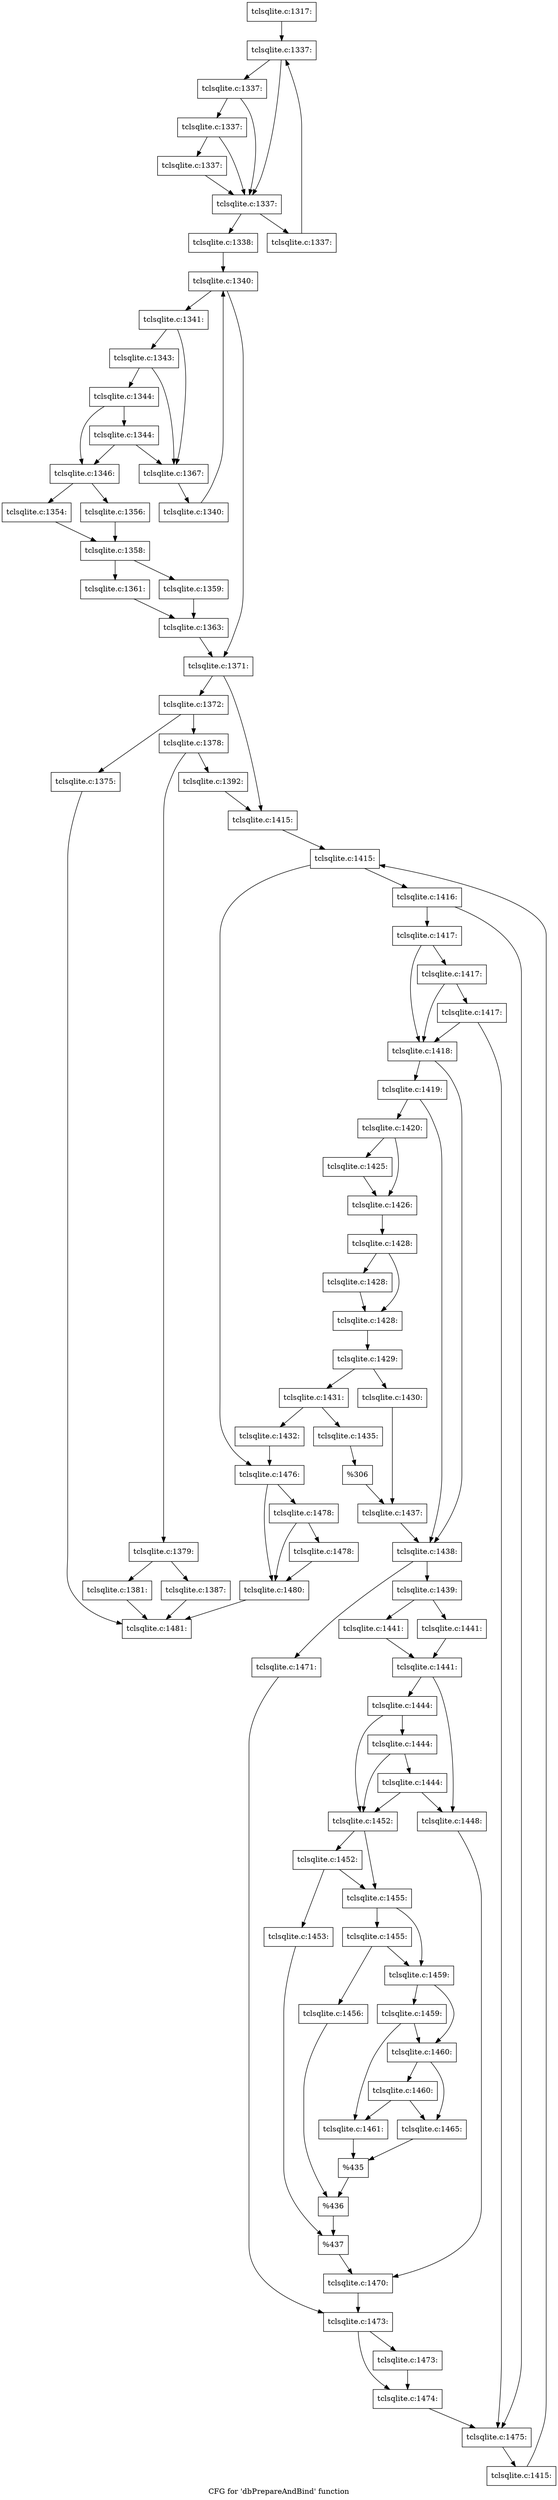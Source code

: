 digraph "CFG for 'dbPrepareAndBind' function" {
	label="CFG for 'dbPrepareAndBind' function";

	Node0x55a73578b860 [shape=record,label="{tclsqlite.c:1317:}"];
	Node0x55a73578b860 -> Node0x55a735a56820;
	Node0x55a735a56820 [shape=record,label="{tclsqlite.c:1337:}"];
	Node0x55a735a56820 -> Node0x55a735a56a00;
	Node0x55a735a56820 -> Node0x55a735a56b20;
	Node0x55a735a56b20 [shape=record,label="{tclsqlite.c:1337:}"];
	Node0x55a735a56b20 -> Node0x55a735a56a00;
	Node0x55a735a56b20 -> Node0x55a735a56aa0;
	Node0x55a735a56aa0 [shape=record,label="{tclsqlite.c:1337:}"];
	Node0x55a735a56aa0 -> Node0x55a735a56a00;
	Node0x55a735a56aa0 -> Node0x55a735a56a50;
	Node0x55a735a56a50 [shape=record,label="{tclsqlite.c:1337:}"];
	Node0x55a735a56a50 -> Node0x55a735a56a00;
	Node0x55a735a56a00 [shape=record,label="{tclsqlite.c:1337:}"];
	Node0x55a735a56a00 -> Node0x55a735a57ad0;
	Node0x55a735a56a00 -> Node0x55a735a56980;
	Node0x55a735a57ad0 [shape=record,label="{tclsqlite.c:1337:}"];
	Node0x55a735a57ad0 -> Node0x55a735a56820;
	Node0x55a735a56980 [shape=record,label="{tclsqlite.c:1338:}"];
	Node0x55a735a56980 -> Node0x55a735a584d0;
	Node0x55a735a584d0 [shape=record,label="{tclsqlite.c:1340:}"];
	Node0x55a735a584d0 -> Node0x55a735a586f0;
	Node0x55a735a584d0 -> Node0x55a735a58150;
	Node0x55a735a586f0 [shape=record,label="{tclsqlite.c:1341:}"];
	Node0x55a735a586f0 -> Node0x55a735a590d0;
	Node0x55a735a586f0 -> Node0x55a735a59000;
	Node0x55a735a590d0 [shape=record,label="{tclsqlite.c:1343:}"];
	Node0x55a735a590d0 -> Node0x55a735a59050;
	Node0x55a735a590d0 -> Node0x55a735a59000;
	Node0x55a735a59050 [shape=record,label="{tclsqlite.c:1344:}"];
	Node0x55a735a59050 -> Node0x55a735a58fb0;
	Node0x55a735a59050 -> Node0x55a735a59b70;
	Node0x55a735a59b70 [shape=record,label="{tclsqlite.c:1344:}"];
	Node0x55a735a59b70 -> Node0x55a735a58fb0;
	Node0x55a735a59b70 -> Node0x55a735a59000;
	Node0x55a735a58fb0 [shape=record,label="{tclsqlite.c:1346:}"];
	Node0x55a735a58fb0 -> Node0x55a735a5b050;
	Node0x55a735a58fb0 -> Node0x55a735a5b0f0;
	Node0x55a735a5b050 [shape=record,label="{tclsqlite.c:1354:}"];
	Node0x55a735a5b050 -> Node0x55a735a5b0a0;
	Node0x55a735a5b0f0 [shape=record,label="{tclsqlite.c:1356:}"];
	Node0x55a735a5b0f0 -> Node0x55a735a5b0a0;
	Node0x55a735a5b0a0 [shape=record,label="{tclsqlite.c:1358:}"];
	Node0x55a735a5b0a0 -> Node0x55a735a5c1d0;
	Node0x55a735a5b0a0 -> Node0x55a735a5c270;
	Node0x55a735a5c1d0 [shape=record,label="{tclsqlite.c:1359:}"];
	Node0x55a735a5c1d0 -> Node0x55a735a5c220;
	Node0x55a735a5c270 [shape=record,label="{tclsqlite.c:1361:}"];
	Node0x55a735a5c270 -> Node0x55a735a5c220;
	Node0x55a735a5c220 [shape=record,label="{tclsqlite.c:1363:}"];
	Node0x55a735a5c220 -> Node0x55a735a58150;
	Node0x55a735a59000 [shape=record,label="{tclsqlite.c:1367:}"];
	Node0x55a735a59000 -> Node0x55a735a58660;
	Node0x55a735a58660 [shape=record,label="{tclsqlite.c:1340:}"];
	Node0x55a735a58660 -> Node0x55a735a584d0;
	Node0x55a735a58150 [shape=record,label="{tclsqlite.c:1371:}"];
	Node0x55a735a58150 -> Node0x55a735a5dd30;
	Node0x55a735a58150 -> Node0x55a735a5e330;
	Node0x55a735a5dd30 [shape=record,label="{tclsqlite.c:1372:}"];
	Node0x55a735a5dd30 -> Node0x55a735a5e8e0;
	Node0x55a735a5dd30 -> Node0x55a735a5e930;
	Node0x55a735a5e8e0 [shape=record,label="{tclsqlite.c:1375:}"];
	Node0x55a735a5e8e0 -> Node0x55a73599a530;
	Node0x55a735a5e930 [shape=record,label="{tclsqlite.c:1378:}"];
	Node0x55a735a5e930 -> Node0x55a73578b740;
	Node0x55a735a5e930 -> Node0x55a735a5eef0;
	Node0x55a73578b740 [shape=record,label="{tclsqlite.c:1379:}"];
	Node0x55a73578b740 -> Node0x55a735a5fe20;
	Node0x55a73578b740 -> Node0x55a735a5fec0;
	Node0x55a735a5fe20 [shape=record,label="{tclsqlite.c:1381:}"];
	Node0x55a735a5fe20 -> Node0x55a73599a530;
	Node0x55a735a5fec0 [shape=record,label="{tclsqlite.c:1387:}"];
	Node0x55a735a5fec0 -> Node0x55a73599a530;
	Node0x55a735a5eef0 [shape=record,label="{tclsqlite.c:1392:}"];
	Node0x55a735a5eef0 -> Node0x55a735a5e330;
	Node0x55a735a5e330 [shape=record,label="{tclsqlite.c:1415:}"];
	Node0x55a735a5e330 -> Node0x55a735a63990;
	Node0x55a735a63990 [shape=record,label="{tclsqlite.c:1415:}"];
	Node0x55a735a63990 -> Node0x55a735a63ad0;
	Node0x55a735a63990 -> Node0x55a735a5fe70;
	Node0x55a735a63ad0 [shape=record,label="{tclsqlite.c:1416:}"];
	Node0x55a735a63ad0 -> Node0x55a735a64930;
	Node0x55a735a63ad0 -> Node0x55a735a648e0;
	Node0x55a735a64930 [shape=record,label="{tclsqlite.c:1417:}"];
	Node0x55a735a64930 -> Node0x55a735a64660;
	Node0x55a735a64930 -> Node0x55a735a64c00;
	Node0x55a735a64c00 [shape=record,label="{tclsqlite.c:1417:}"];
	Node0x55a735a64c00 -> Node0x55a735a64660;
	Node0x55a735a64c00 -> Node0x55a735a64b80;
	Node0x55a735a64b80 [shape=record,label="{tclsqlite.c:1417:}"];
	Node0x55a735a64b80 -> Node0x55a735a64660;
	Node0x55a735a64b80 -> Node0x55a735a648e0;
	Node0x55a735a64660 [shape=record,label="{tclsqlite.c:1418:}"];
	Node0x55a735a64660 -> Node0x55a735a65ec0;
	Node0x55a735a64660 -> Node0x55a735a65e70;
	Node0x55a735a65ec0 [shape=record,label="{tclsqlite.c:1419:}"];
	Node0x55a735a65ec0 -> Node0x55a735a65e20;
	Node0x55a735a65ec0 -> Node0x55a735a65e70;
	Node0x55a735a65e20 [shape=record,label="{tclsqlite.c:1420:}"];
	Node0x55a735a65e20 -> Node0x55a735a67c60;
	Node0x55a735a65e20 -> Node0x55a735a67cb0;
	Node0x55a735a67c60 [shape=record,label="{tclsqlite.c:1425:}"];
	Node0x55a735a67c60 -> Node0x55a735a67cb0;
	Node0x55a735a67cb0 [shape=record,label="{tclsqlite.c:1426:}"];
	Node0x55a735a67cb0 -> Node0x55a735a68960;
	Node0x55a735a68960 [shape=record,label="{tclsqlite.c:1428:}"];
	Node0x55a735a68960 -> Node0x55a735a68e60;
	Node0x55a735a68960 -> Node0x55a735a68eb0;
	Node0x55a735a68e60 [shape=record,label="{tclsqlite.c:1428:}"];
	Node0x55a735a68e60 -> Node0x55a735a68eb0;
	Node0x55a735a68eb0 [shape=record,label="{tclsqlite.c:1428:}"];
	Node0x55a735a68eb0 -> Node0x55a735a688c0;
	Node0x55a735a688c0 [shape=record,label="{tclsqlite.c:1429:}"];
	Node0x55a735a688c0 -> Node0x55a735a68910;
	Node0x55a735a688c0 -> Node0x55a735a698d0;
	Node0x55a735a68910 [shape=record,label="{tclsqlite.c:1430:}"];
	Node0x55a735a68910 -> Node0x55a735a69880;
	Node0x55a735a698d0 [shape=record,label="{tclsqlite.c:1431:}"];
	Node0x55a735a698d0 -> Node0x55a735a6a0d0;
	Node0x55a735a698d0 -> Node0x55a735a6a170;
	Node0x55a735a6a0d0 [shape=record,label="{tclsqlite.c:1432:}"];
	Node0x55a735a6a0d0 -> Node0x55a735a5fe70;
	Node0x55a735a6a170 [shape=record,label="{tclsqlite.c:1435:}"];
	Node0x55a735a6a170 -> Node0x55a735a6a120;
	Node0x55a735a6a120 [shape=record,label="{%306}"];
	Node0x55a735a6a120 -> Node0x55a735a69880;
	Node0x55a735a69880 [shape=record,label="{tclsqlite.c:1437:}"];
	Node0x55a735a69880 -> Node0x55a735a65e70;
	Node0x55a735a65e70 [shape=record,label="{tclsqlite.c:1438:}"];
	Node0x55a735a65e70 -> Node0x55a735a6ab60;
	Node0x55a735a65e70 -> Node0x55a735a6ac00;
	Node0x55a735a6ab60 [shape=record,label="{tclsqlite.c:1439:}"];
	Node0x55a735a6ab60 -> Node0x55a735a6b8b0;
	Node0x55a735a6ab60 -> Node0x55a735a6b900;
	Node0x55a735a6b8b0 [shape=record,label="{tclsqlite.c:1441:}"];
	Node0x55a735a6b8b0 -> Node0x55a735a6b950;
	Node0x55a735a6b900 [shape=record,label="{tclsqlite.c:1441:}"];
	Node0x55a735a6b900 -> Node0x55a735a6b950;
	Node0x55a735a6b950 [shape=record,label="{tclsqlite.c:1441:}"];
	Node0x55a735a6b950 -> Node0x55a735a6c5b0;
	Node0x55a735a6b950 -> Node0x55a735a6c6a0;
	Node0x55a735a6c6a0 [shape=record,label="{tclsqlite.c:1444:}"];
	Node0x55a735a6c6a0 -> Node0x55a735a6cc00;
	Node0x55a735a6c6a0 -> Node0x55a735a6c650;
	Node0x55a735a6cc00 [shape=record,label="{tclsqlite.c:1444:}"];
	Node0x55a735a6cc00 -> Node0x55a735a6cb80;
	Node0x55a735a6cc00 -> Node0x55a735a6c650;
	Node0x55a735a6cb80 [shape=record,label="{tclsqlite.c:1444:}"];
	Node0x55a735a6cb80 -> Node0x55a735a6c5b0;
	Node0x55a735a6cb80 -> Node0x55a735a6c650;
	Node0x55a735a6c5b0 [shape=record,label="{tclsqlite.c:1448:}"];
	Node0x55a735a6c5b0 -> Node0x55a735a6c600;
	Node0x55a735a6c650 [shape=record,label="{tclsqlite.c:1452:}"];
	Node0x55a735a6c650 -> Node0x55a735a6ec70;
	Node0x55a735a6c650 -> Node0x55a735a6ec20;
	Node0x55a735a6ec70 [shape=record,label="{tclsqlite.c:1452:}"];
	Node0x55a735a6ec70 -> Node0x55a735a6e380;
	Node0x55a735a6ec70 -> Node0x55a735a6ec20;
	Node0x55a735a6e380 [shape=record,label="{tclsqlite.c:1453:}"];
	Node0x55a735a6e380 -> Node0x55a735a6ebd0;
	Node0x55a735a6ec20 [shape=record,label="{tclsqlite.c:1455:}"];
	Node0x55a735a6ec20 -> Node0x55a735a70370;
	Node0x55a735a6ec20 -> Node0x55a735a70320;
	Node0x55a735a70370 [shape=record,label="{tclsqlite.c:1455:}"];
	Node0x55a735a70370 -> Node0x55a735a6ffa0;
	Node0x55a735a70370 -> Node0x55a735a70320;
	Node0x55a735a6ffa0 [shape=record,label="{tclsqlite.c:1456:}"];
	Node0x55a735a6ffa0 -> Node0x55a735a702d0;
	Node0x55a735a70320 [shape=record,label="{tclsqlite.c:1459:}"];
	Node0x55a735a70320 -> Node0x55a735a71a90;
	Node0x55a735a70320 -> Node0x55a735a71a10;
	Node0x55a735a71a90 [shape=record,label="{tclsqlite.c:1459:}"];
	Node0x55a735a71a90 -> Node0x55a735a71640;
	Node0x55a735a71a90 -> Node0x55a735a71a10;
	Node0x55a735a71a10 [shape=record,label="{tclsqlite.c:1460:}"];
	Node0x55a735a71a10 -> Node0x55a735a71250;
	Node0x55a735a71a10 -> Node0x55a735a719c0;
	Node0x55a735a71250 [shape=record,label="{tclsqlite.c:1460:}"];
	Node0x55a735a71250 -> Node0x55a735a71640;
	Node0x55a735a71250 -> Node0x55a735a719c0;
	Node0x55a735a71640 [shape=record,label="{tclsqlite.c:1461:}"];
	Node0x55a735a71640 -> Node0x55a735a71970;
	Node0x55a735a719c0 [shape=record,label="{tclsqlite.c:1465:}"];
	Node0x55a735a719c0 -> Node0x55a735a71970;
	Node0x55a735a71970 [shape=record,label="{%435}"];
	Node0x55a735a71970 -> Node0x55a735a702d0;
	Node0x55a735a702d0 [shape=record,label="{%436}"];
	Node0x55a735a702d0 -> Node0x55a735a6ebd0;
	Node0x55a735a6ebd0 [shape=record,label="{%437}"];
	Node0x55a735a6ebd0 -> Node0x55a735a6c600;
	Node0x55a735a6c600 [shape=record,label="{tclsqlite.c:1470:}"];
	Node0x55a735a6c600 -> Node0x55a735a6abb0;
	Node0x55a735a6ac00 [shape=record,label="{tclsqlite.c:1471:}"];
	Node0x55a735a6ac00 -> Node0x55a735a6abb0;
	Node0x55a735a6abb0 [shape=record,label="{tclsqlite.c:1473:}"];
	Node0x55a735a6abb0 -> Node0x55a735a73580;
	Node0x55a735a6abb0 -> Node0x55a735a74d80;
	Node0x55a735a73580 [shape=record,label="{tclsqlite.c:1473:}"];
	Node0x55a735a73580 -> Node0x55a735a74d80;
	Node0x55a735a74d80 [shape=record,label="{tclsqlite.c:1474:}"];
	Node0x55a735a74d80 -> Node0x55a735a648e0;
	Node0x55a735a648e0 [shape=record,label="{tclsqlite.c:1475:}"];
	Node0x55a735a648e0 -> Node0x55a735a63a40;
	Node0x55a735a63a40 [shape=record,label="{tclsqlite.c:1415:}"];
	Node0x55a735a63a40 -> Node0x55a735a63990;
	Node0x55a735a5fe70 [shape=record,label="{tclsqlite.c:1476:}"];
	Node0x55a735a5fe70 -> Node0x55a735a76050;
	Node0x55a735a5fe70 -> Node0x55a735a76000;
	Node0x55a735a76050 [shape=record,label="{tclsqlite.c:1478:}"];
	Node0x55a735a76050 -> Node0x55a735a75fb0;
	Node0x55a735a76050 -> Node0x55a735a76000;
	Node0x55a735a75fb0 [shape=record,label="{tclsqlite.c:1478:}"];
	Node0x55a735a75fb0 -> Node0x55a735a76000;
	Node0x55a735a76000 [shape=record,label="{tclsqlite.c:1480:}"];
	Node0x55a735a76000 -> Node0x55a73599a530;
	Node0x55a73599a530 [shape=record,label="{tclsqlite.c:1481:}"];
}
